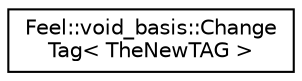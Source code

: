 digraph "Graphical Class Hierarchy"
{
 // LATEX_PDF_SIZE
  edge [fontname="Helvetica",fontsize="10",labelfontname="Helvetica",labelfontsize="10"];
  node [fontname="Helvetica",fontsize="10",shape=record];
  rankdir="LR";
  Node0 [label="Feel::void_basis::Change\lTag\< TheNewTAG \>",height=0.2,width=0.4,color="black", fillcolor="white", style="filled",URL="$structFeel_1_1void__basis_1_1ChangeTag.html",tooltip=" "];
}
